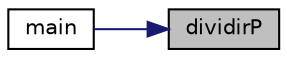 digraph "dividirP"
{
 // LATEX_PDF_SIZE
  edge [fontname="Helvetica",fontsize="10",labelfontname="Helvetica",labelfontsize="10"];
  node [fontname="Helvetica",fontsize="10",shape=record];
  rankdir="RL";
  Node1 [label="dividirP",height=0.2,width=0.4,color="black", fillcolor="grey75", style="filled", fontcolor="black",tooltip="Divide la nueva fila entre el pivote."];
  Node1 -> Node2 [dir="back",color="midnightblue",fontsize="10",style="solid",fontname="Helvetica"];
  Node2 [label="main",height=0.2,width=0.4,color="black", fillcolor="white", style="filled",URL="$_menup_8c.html#a3c04138a5bfe5d72780bb7e82a18e627",tooltip=" "];
}
